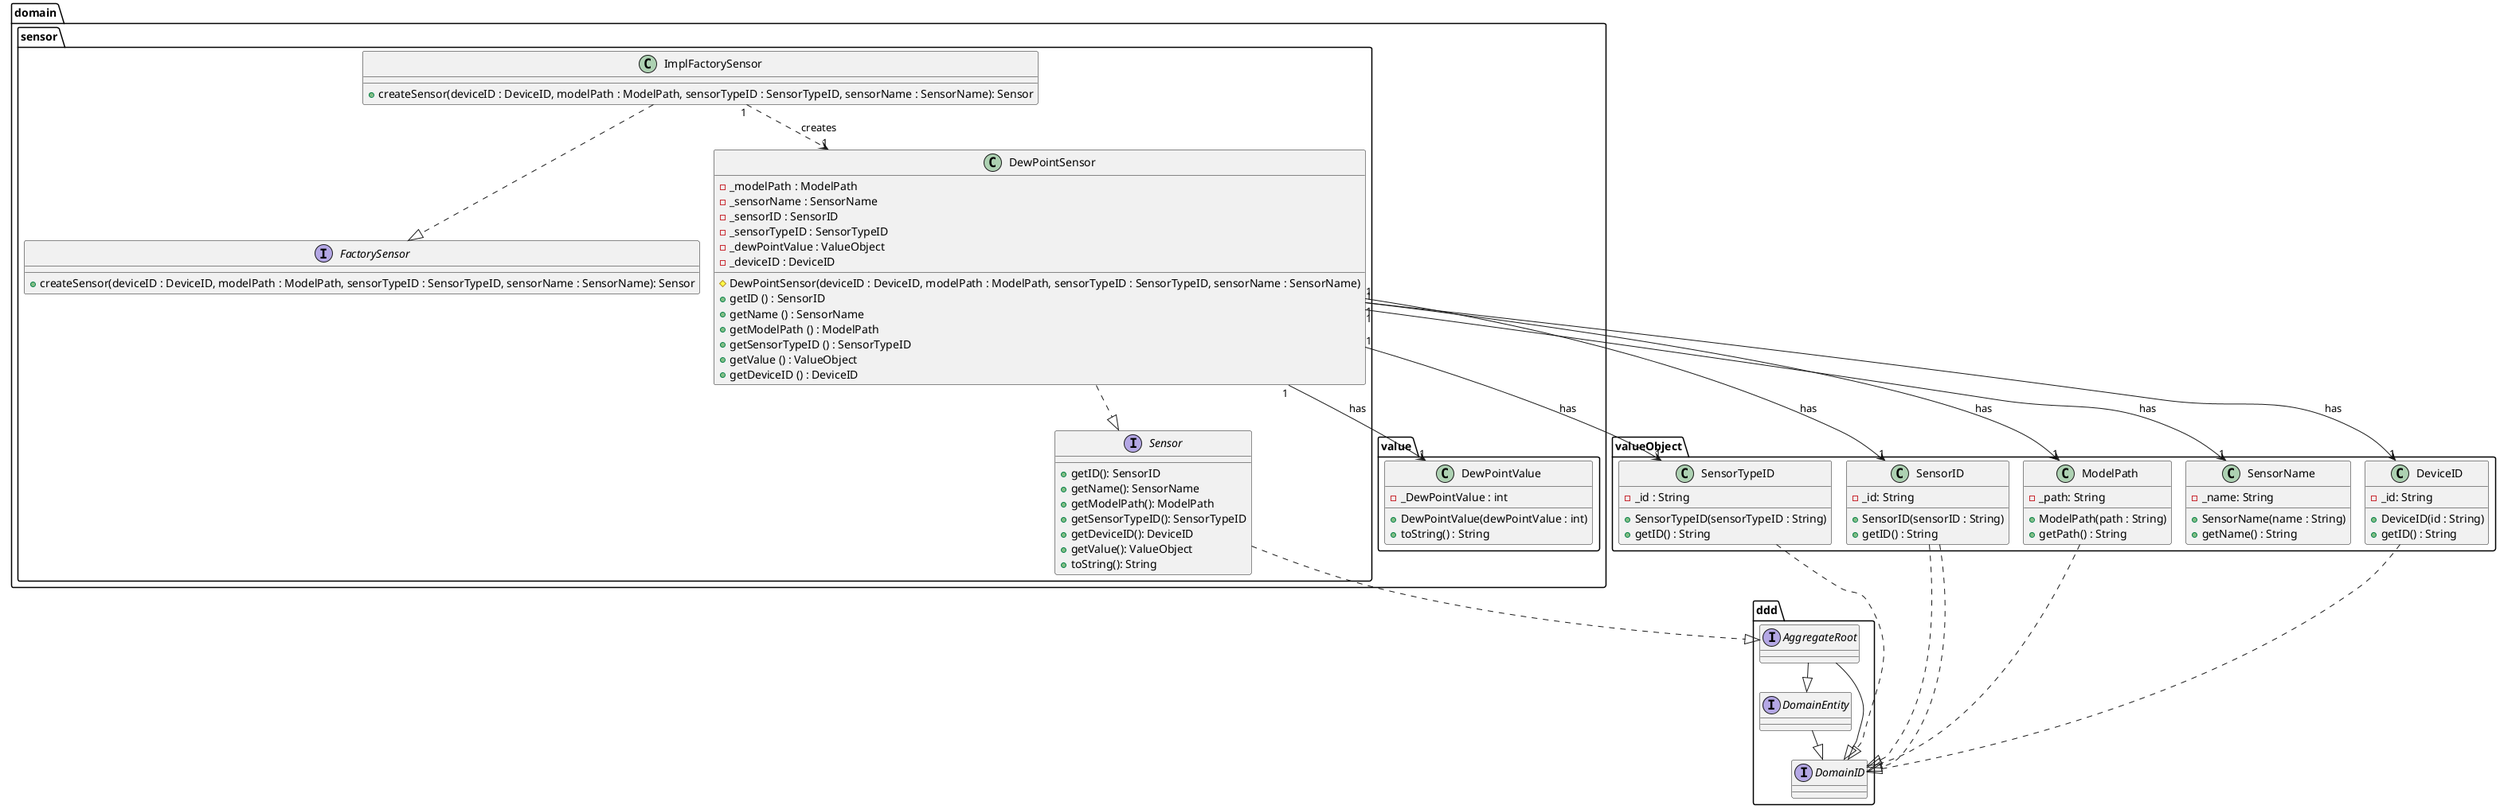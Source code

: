 @startuml
!pragma layout smetana

package domain.sensor {
    interface Sensor {
        + getID(): SensorID
        + getName(): SensorName
        + getModelPath(): ModelPath
        + getSensorTypeID(): SensorTypeID
        + getDeviceID(): DeviceID
        + getValue(): ValueObject
        + toString(): String
    }
    interface FactorySensor {
        + createSensor(deviceID : DeviceID, modelPath : ModelPath, sensorTypeID : SensorTypeID, sensorName : SensorName): Sensor
    }
    class ImplFactorySensor {
        + createSensor(deviceID : DeviceID, modelPath : ModelPath, sensorTypeID : SensorTypeID, sensorName : SensorName): Sensor
    }

    class DewPointSensor {
        - _modelPath : ModelPath
        - _sensorName : SensorName
        - _sensorID : SensorID
        - _sensorTypeID : SensorTypeID
        - _dewPointValue : ValueObject
        - _deviceID : DeviceID

        # DewPointSensor(deviceID : DeviceID, modelPath : ModelPath, sensorTypeID : SensorTypeID, sensorName : SensorName)
        + getID () : SensorID
        + getName () : SensorName
        + getModelPath () : ModelPath
        + getSensorTypeID () : SensorTypeID
        + getValue () : ValueObject
        + getDeviceID () : DeviceID
    }
}

package domain.value {
  class DewPointValue {
    - _DewPointValue : int
    + DewPointValue(dewPointValue : int)
    + toString() : String
  }
}

package valueObject {
    class SensorTypeID {
        - _id : String
        + SensorTypeID(sensorTypeID : String)
        + getID() : String
    }

       class SensorID {
            - _id: String
            + SensorID(sensorID : String)
            + getID() : String
       }

    class ModelPath {
        - _path: String
        + ModelPath(path : String)
        + getPath() : String
    }

    class SensorName {
        - _name: String
        + SensorName(name : String)
        + getName() : String
    }

    class DeviceID {
        - _id: String
        + DeviceID(id : String)
        + getID() : String
    }
}

package ddd {

  interface DomainEntity {
  }

  interface DomainID {
  }

  interface AggregateRoot {
  }
}

ImplFactorySensor ..|> FactorySensor
ImplFactorySensor "1" ..> "1" DewPointSensor : creates

DewPointSensor ..|> Sensor
DewPointSensor "1" --> "1" DewPointValue : has
DewPointSensor "1" -->  "1" SensorTypeID : has
DewPointSensor "1" -->  "1" SensorID : has
DewPointSensor "1" -->  "1" DeviceID : has
DewPointSensor "1" -->  "1" ModelPath : has
DewPointSensor "1" -->  "1" SensorName : has

DomainEntity --|> DomainID
AggregateRoot --|> DomainEntity
AggregateRoot --|> DomainID

Sensor ..|> ddd.AggregateRoot

SensorTypeID ..|> ddd.DomainID
SensorID ..|> ddd.DomainID
SensorID ..|> ddd.DomainID
ModelPath ..|> ddd.DomainID
DeviceID ..|> ddd.DomainID

@enduml